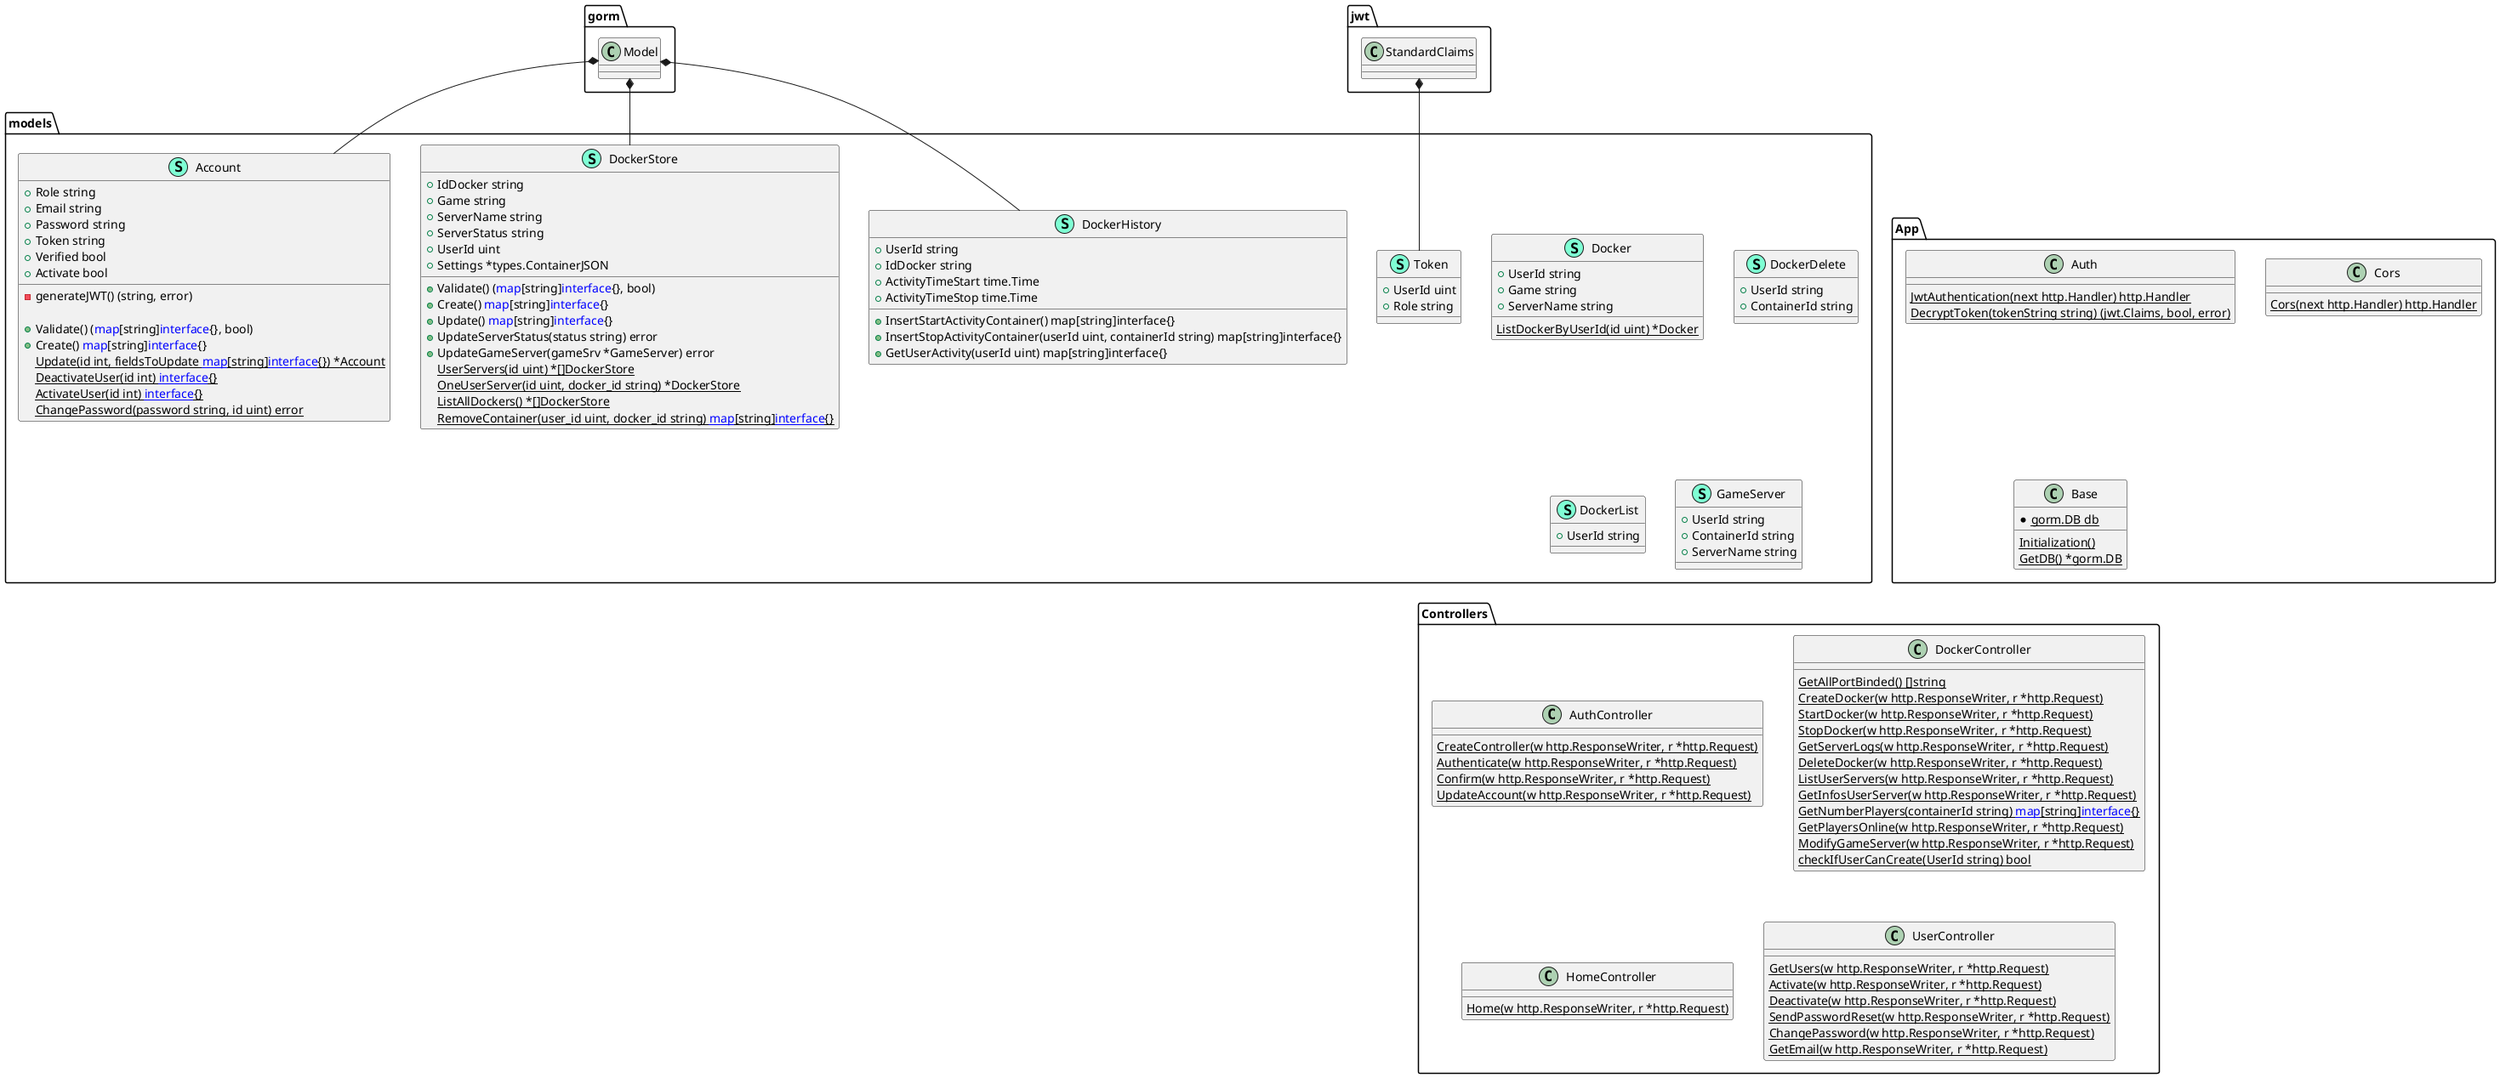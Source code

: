 @startuml
namespace models {
    class Account << (S,Aquamarine) >> {
        + Role string
        + Email string
        + Password string
        + Token string
        + Verified bool
        + Activate bool

        - generateJWT() (string, error)

        + Validate() (<font color=blue>map</font>[string]<font color=blue>interface</font>{}, bool)
        + Create() <font color=blue>map</font>[string]<font color=blue>interface</font>{}
         {static} Update(id int, fieldsToUpdate <font color=blue>map</font>[string]<font color=blue>interface</font>{}) *Account
         {static} DeactivateUser(id int) <font color=blue>interface</font>{}
         {static} ActivateUser(id int) <font color=blue>interface</font>{}
         {static} ChangePassword(password string, id uint) error
    }

    class Docker << (S,Aquamarine) >> {
        + UserId string
        + Game string
        + ServerName string
        {static} ListDockerByUserId(id uint) *Docker

    }
    class DockerDelete << (S,Aquamarine) >> {
        + UserId string
        + ContainerId string

    }
    class DockerHistory << (S,Aquamarine) >> {
        + UserId string
        + IdDocker string
        + ActivityTimeStart time.Time
        + ActivityTimeStop time.Time
        + InsertStartActivityContainer() map[string]interface{}
        + InsertStopActivityContainer(userId uint, containerId string) map[string]interface{}
        + GetUserActivity(userId uint) map[string]interface{}

    }
    class DockerList << (S,Aquamarine) >> {
        + UserId string

    }
    class DockerStore << (S,Aquamarine) >> {
        + IdDocker string
        + Game string
        + ServerName string
        + ServerStatus string
        + UserId uint
        + Settings *types.ContainerJSON

        + Validate() (<font color=blue>map</font>[string]<font color=blue>interface</font>{}, bool)
        + Create() <font color=blue>map</font>[string]<font color=blue>interface</font>{}
        + Update() <font color=blue>map</font>[string]<font color=blue>interface</font>{}
        + UpdateServerStatus(status string) error
        + UpdateGameServer(gameSrv *GameServer) error
        {static} UserServers(id uint) *[]DockerStore
        {static} OneUserServer(id uint, docker_id string) *DockerStore
        {static} ListAllDockers() *[]DockerStore
        {static} RemoveContainer(user_id uint, docker_id string) <font color=blue>map</font>[string]<font color=blue>interface</font>{}

    }
    class GameServer << (S,Aquamarine) >> {
        + UserId string
        + ContainerId string
        + ServerName string

    }
    class Token << (S,Aquamarine) >> {
        + UserId uint
        + Role string

    }
}
namespace App {
      class Auth {
        {static} JwtAuthentication(next http.Handler) http.Handler
        {static} DecryptToken(tokenString string) (jwt.Claims, bool, error)
    }
    class Cors {
        {static} Cors(next http.Handler) http.Handler
    }
        class Base {
        {static} *gorm.DB db
        {static} Initialization()
        {static} GetDB() *gorm.DB
    }
}
namespace Controllers {
        class AuthController {
        {static} CreateController(w http.ResponseWriter, r *http.Request)
        {static} Authenticate(w http.ResponseWriter, r *http.Request)
        {static} Confirm(w http.ResponseWriter, r *http.Request)
        {static} UpdateAccount(w http.ResponseWriter, r *http.Request)

    }
    class DockerController {
        {static} GetAllPortBinded() []string
        {static} CreateDocker(w http.ResponseWriter, r *http.Request)
        {static} StartDocker(w http.ResponseWriter, r *http.Request)
        {static} StopDocker(w http.ResponseWriter, r *http.Request)
        {static} GetServerLogs(w http.ResponseWriter, r *http.Request)
        {static} DeleteDocker(w http.ResponseWriter, r *http.Request)
        {static} ListUserServers(w http.ResponseWriter, r *http.Request)
        {static} GetInfosUserServer(w http.ResponseWriter, r *http.Request)
        {static} GetNumberPlayers(containerId string) <font color=blue>map</font>[string]<font color=blue>interface</font>{}
        {static} GetPlayersOnline(w http.ResponseWriter, r *http.Request)
        {static} ModifyGameServer(w http.ResponseWriter, r *http.Request)
        {static} checkIfUserCanCreate(UserId string) bool
    }
    class HomeController {
        {static} Home(w http.ResponseWriter, r *http.Request)
    }
    class UserController {
        {static} GetUsers(w http.ResponseWriter, r *http.Request)
        {static} Activate(w http.ResponseWriter, r *http.Request)
        {static} Deactivate(w http.ResponseWriter, r *http.Request)
        {static} SendPasswordReset(w http.ResponseWriter, r *http.Request)
        {static} ChangePassword(w http.ResponseWriter, r *http.Request)
        {static} GetEmail(w http.ResponseWriter, r *http.Request)
        
    }
}
"gorm.Model" *-- "models.Account"
"gorm.Model" *-- "models.DockerStore"
"gorm.Model" *-- "models.DockerHistory"
"jwt.StandardClaims" *-- "models.Token"


@enduml